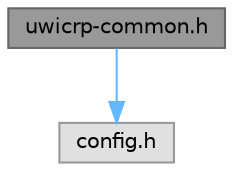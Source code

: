 digraph "uwicrp-common.h"
{
 // LATEX_PDF_SIZE
  bgcolor="transparent";
  edge [fontname=Helvetica,fontsize=10,labelfontname=Helvetica,labelfontsize=10];
  node [fontname=Helvetica,fontsize=10,shape=box,height=0.2,width=0.4];
  Node1 [id="Node000001",label="uwicrp-common.h",height=0.2,width=0.4,color="gray40", fillcolor="grey60", style="filled", fontcolor="black",tooltip="Common structures and definition used by UWICRP."];
  Node1 -> Node2 [id="edge1_Node000001_Node000002",color="steelblue1",style="solid",tooltip=" "];
  Node2 [id="Node000002",label="config.h",height=0.2,width=0.4,color="grey60", fillcolor="#E0E0E0", style="filled",tooltip=" "];
}
